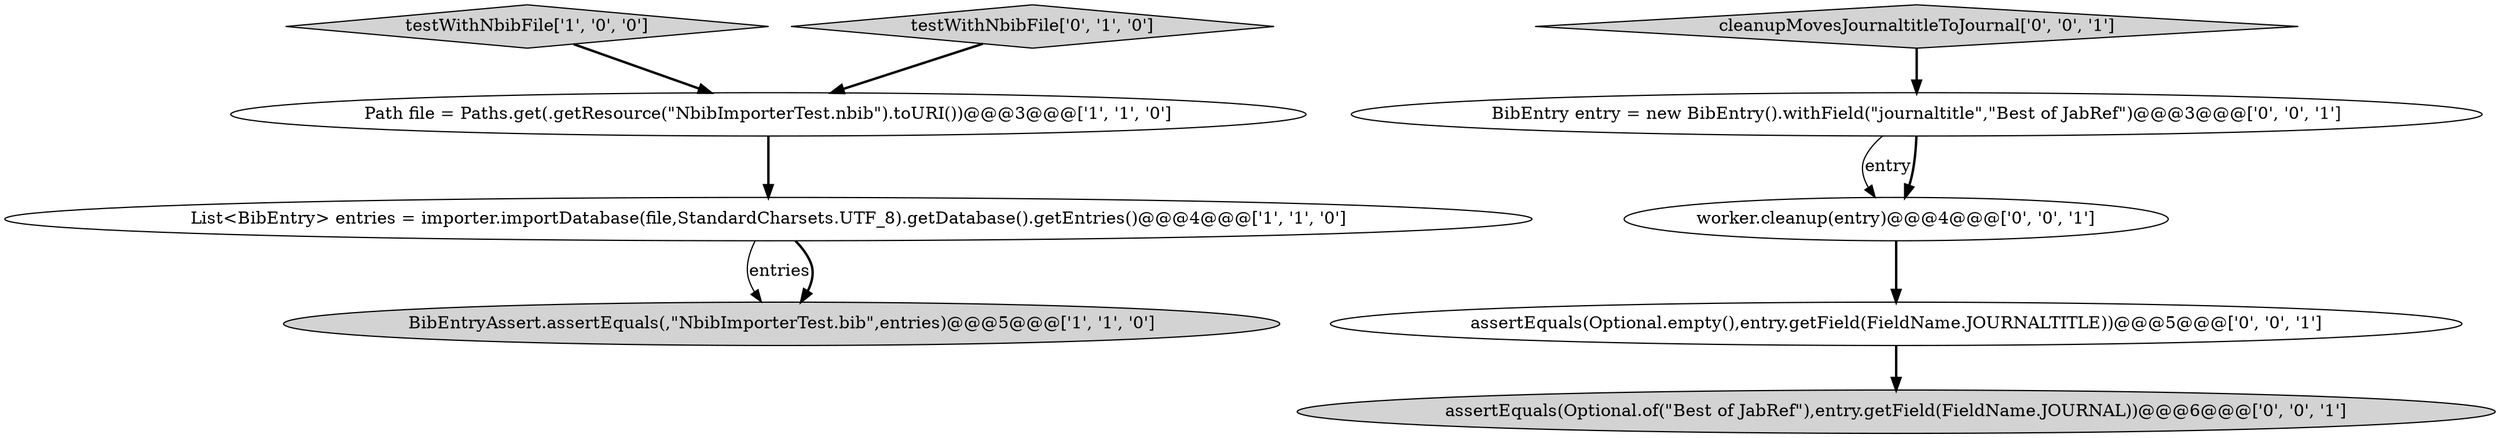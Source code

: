 digraph {
3 [style = filled, label = "testWithNbibFile['1', '0', '0']", fillcolor = lightgray, shape = diamond image = "AAA0AAABBB1BBB"];
7 [style = filled, label = "assertEquals(Optional.of(\"Best of JabRef\"),entry.getField(FieldName.JOURNAL))@@@6@@@['0', '0', '1']", fillcolor = lightgray, shape = ellipse image = "AAA0AAABBB3BBB"];
4 [style = filled, label = "testWithNbibFile['0', '1', '0']", fillcolor = lightgray, shape = diamond image = "AAA0AAABBB2BBB"];
8 [style = filled, label = "assertEquals(Optional.empty(),entry.getField(FieldName.JOURNALTITLE))@@@5@@@['0', '0', '1']", fillcolor = white, shape = ellipse image = "AAA0AAABBB3BBB"];
9 [style = filled, label = "worker.cleanup(entry)@@@4@@@['0', '0', '1']", fillcolor = white, shape = ellipse image = "AAA0AAABBB3BBB"];
0 [style = filled, label = "BibEntryAssert.assertEquals(,\"NbibImporterTest.bib\",entries)@@@5@@@['1', '1', '0']", fillcolor = lightgray, shape = ellipse image = "AAA0AAABBB1BBB"];
2 [style = filled, label = "Path file = Paths.get(.getResource(\"NbibImporterTest.nbib\").toURI())@@@3@@@['1', '1', '0']", fillcolor = white, shape = ellipse image = "AAA0AAABBB1BBB"];
6 [style = filled, label = "cleanupMovesJournaltitleToJournal['0', '0', '1']", fillcolor = lightgray, shape = diamond image = "AAA0AAABBB3BBB"];
1 [style = filled, label = "List<BibEntry> entries = importer.importDatabase(file,StandardCharsets.UTF_8).getDatabase().getEntries()@@@4@@@['1', '1', '0']", fillcolor = white, shape = ellipse image = "AAA0AAABBB1BBB"];
5 [style = filled, label = "BibEntry entry = new BibEntry().withField(\"journaltitle\",\"Best of JabRef\")@@@3@@@['0', '0', '1']", fillcolor = white, shape = ellipse image = "AAA0AAABBB3BBB"];
1->0 [style = solid, label="entries"];
8->7 [style = bold, label=""];
5->9 [style = solid, label="entry"];
9->8 [style = bold, label=""];
5->9 [style = bold, label=""];
2->1 [style = bold, label=""];
3->2 [style = bold, label=""];
6->5 [style = bold, label=""];
4->2 [style = bold, label=""];
1->0 [style = bold, label=""];
}
